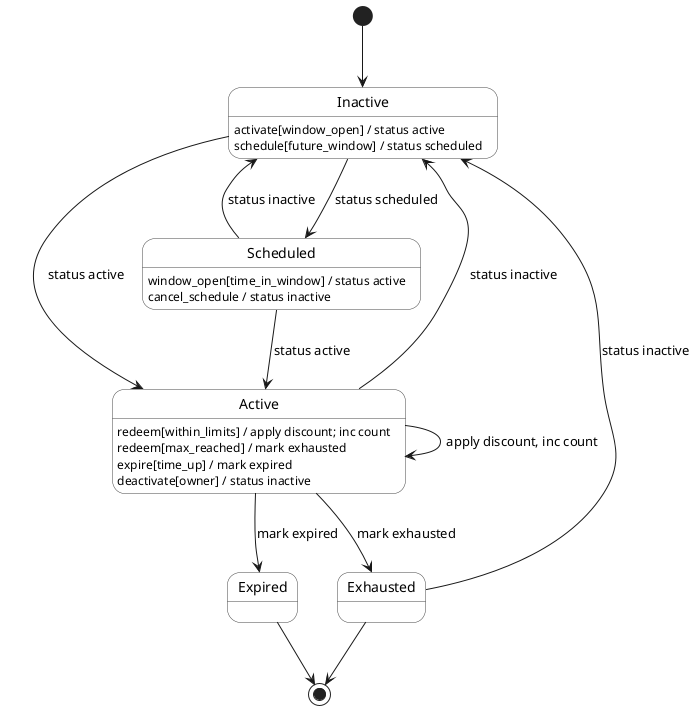 @startuml CouponLifecycle_State_min
skinparam shadowing false
skinparam state { 
    BackgroundColor white; 
    BorderColor #444 
}

[*] --> Inactive
Expired --> [*]
Exhausted --> [*]

state Inactive {
  Inactive : activate[window_open] / status active
  Inactive : schedule[future_window] / status scheduled
}

state Scheduled {
  Scheduled : window_open[time_in_window] / status active
  Scheduled : cancel_schedule / status inactive
}

state Active {
  Active : redeem[within_limits] / apply discount; inc count
  Active : redeem[max_reached] / mark exhausted
  Active : expire[time_up] / mark expired
  Active : deactivate[owner] / status inactive
}

state Expired
state Exhausted

' transitions = actions only
Inactive --> Scheduled : status scheduled
Inactive --> Active : status active
Scheduled --> Active : status active
Scheduled --> Inactive : status inactive
Active --> Active : apply discount, inc count
Active --> Exhausted : mark exhausted
Active --> Expired : mark expired
Active --> Inactive : status inactive
Exhausted --> Inactive : status inactive
@enduml
